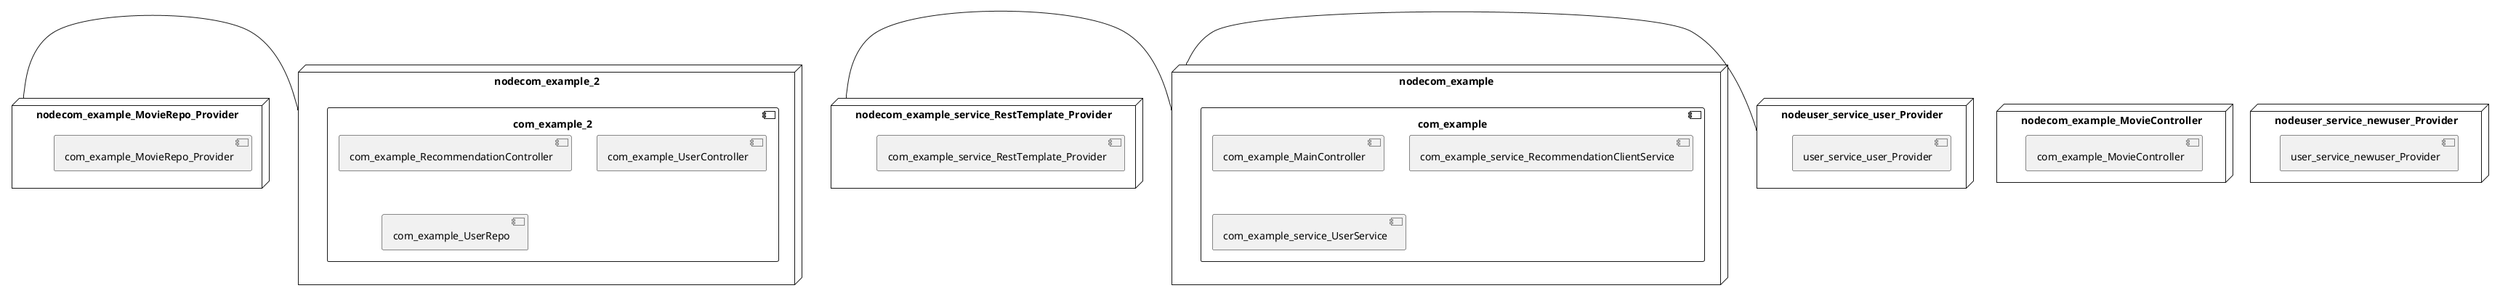 @startuml
skinparam fixCircleLabelOverlapping true
skinparam componentStyle uml2
node nodecom_example {
component com_example {
[com_example_MainController] [[mdeket-spring-cloud-movie-recommendation.system#_u9zSVTfuEe-rEqVfOWdmqQ]]
[com_example_service_RecommendationClientService] [[mdeket-spring-cloud-movie-recommendation.system#_u9zSVTfuEe-rEqVfOWdmqQ]]
[com_example_service_UserService] [[mdeket-spring-cloud-movie-recommendation.system#_u9zSVTfuEe-rEqVfOWdmqQ]]
}
}
node nodecom_example_2 {
component com_example_2 {
[com_example_RecommendationController] [[mdeket-spring-cloud-movie-recommendation.system#_u9zSVTfuEe-rEqVfOWdmqQ]]
[com_example_UserController] [[mdeket-spring-cloud-movie-recommendation.system#_u9zSVTfuEe-rEqVfOWdmqQ]]
[com_example_UserRepo] [[mdeket-spring-cloud-movie-recommendation.system#_u9zSVTfuEe-rEqVfOWdmqQ]]
}
}
node nodecom_example_MovieController {
[com_example_MovieController] [[mdeket-spring-cloud-movie-recommendation.system#_u9zSVTfuEe-rEqVfOWdmqQ]]
}
node nodecom_example_MovieRepo_Provider {
[com_example_MovieRepo_Provider] [[mdeket-spring-cloud-movie-recommendation.system#_u9zSVTfuEe-rEqVfOWdmqQ]]
}
node nodecom_example_service_RestTemplate_Provider {
[com_example_service_RestTemplate_Provider] [[mdeket-spring-cloud-movie-recommendation.system#_u9zSVTfuEe-rEqVfOWdmqQ]]
}
node nodeuser_service_newuser_Provider {
[user_service_newuser_Provider] [[mdeket-spring-cloud-movie-recommendation.system#_u9zSVTfuEe-rEqVfOWdmqQ]]
}
node nodeuser_service_user_Provider {
[user_service_user_Provider] [[mdeket-spring-cloud-movie-recommendation.system#_u9zSVTfuEe-rEqVfOWdmqQ]]
}
[nodecom_example_MovieRepo_Provider] - [nodecom_example_2]
[nodecom_example_service_RestTemplate_Provider] - [nodecom_example]
[nodeuser_service_user_Provider] - [nodecom_example]

@enduml
